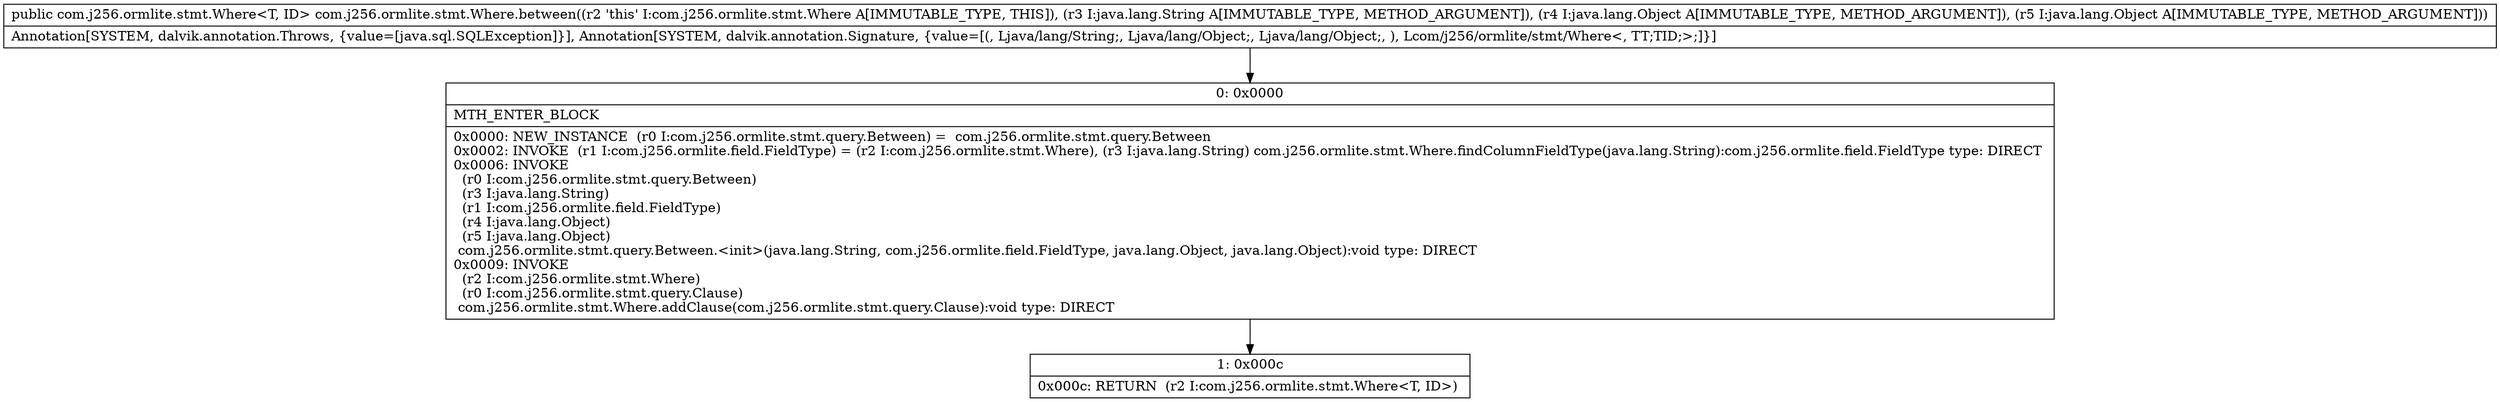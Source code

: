 digraph "CFG forcom.j256.ormlite.stmt.Where.between(Ljava\/lang\/String;Ljava\/lang\/Object;Ljava\/lang\/Object;)Lcom\/j256\/ormlite\/stmt\/Where;" {
Node_0 [shape=record,label="{0\:\ 0x0000|MTH_ENTER_BLOCK\l|0x0000: NEW_INSTANCE  (r0 I:com.j256.ormlite.stmt.query.Between) =  com.j256.ormlite.stmt.query.Between \l0x0002: INVOKE  (r1 I:com.j256.ormlite.field.FieldType) = (r2 I:com.j256.ormlite.stmt.Where), (r3 I:java.lang.String) com.j256.ormlite.stmt.Where.findColumnFieldType(java.lang.String):com.j256.ormlite.field.FieldType type: DIRECT \l0x0006: INVOKE  \l  (r0 I:com.j256.ormlite.stmt.query.Between)\l  (r3 I:java.lang.String)\l  (r1 I:com.j256.ormlite.field.FieldType)\l  (r4 I:java.lang.Object)\l  (r5 I:java.lang.Object)\l com.j256.ormlite.stmt.query.Between.\<init\>(java.lang.String, com.j256.ormlite.field.FieldType, java.lang.Object, java.lang.Object):void type: DIRECT \l0x0009: INVOKE  \l  (r2 I:com.j256.ormlite.stmt.Where)\l  (r0 I:com.j256.ormlite.stmt.query.Clause)\l com.j256.ormlite.stmt.Where.addClause(com.j256.ormlite.stmt.query.Clause):void type: DIRECT \l}"];
Node_1 [shape=record,label="{1\:\ 0x000c|0x000c: RETURN  (r2 I:com.j256.ormlite.stmt.Where\<T, ID\>) \l}"];
MethodNode[shape=record,label="{public com.j256.ormlite.stmt.Where\<T, ID\> com.j256.ormlite.stmt.Where.between((r2 'this' I:com.j256.ormlite.stmt.Where A[IMMUTABLE_TYPE, THIS]), (r3 I:java.lang.String A[IMMUTABLE_TYPE, METHOD_ARGUMENT]), (r4 I:java.lang.Object A[IMMUTABLE_TYPE, METHOD_ARGUMENT]), (r5 I:java.lang.Object A[IMMUTABLE_TYPE, METHOD_ARGUMENT]))  | Annotation[SYSTEM, dalvik.annotation.Throws, \{value=[java.sql.SQLException]\}], Annotation[SYSTEM, dalvik.annotation.Signature, \{value=[(, Ljava\/lang\/String;, Ljava\/lang\/Object;, Ljava\/lang\/Object;, ), Lcom\/j256\/ormlite\/stmt\/Where\<, TT;TID;\>;]\}]\l}"];
MethodNode -> Node_0;
Node_0 -> Node_1;
}

